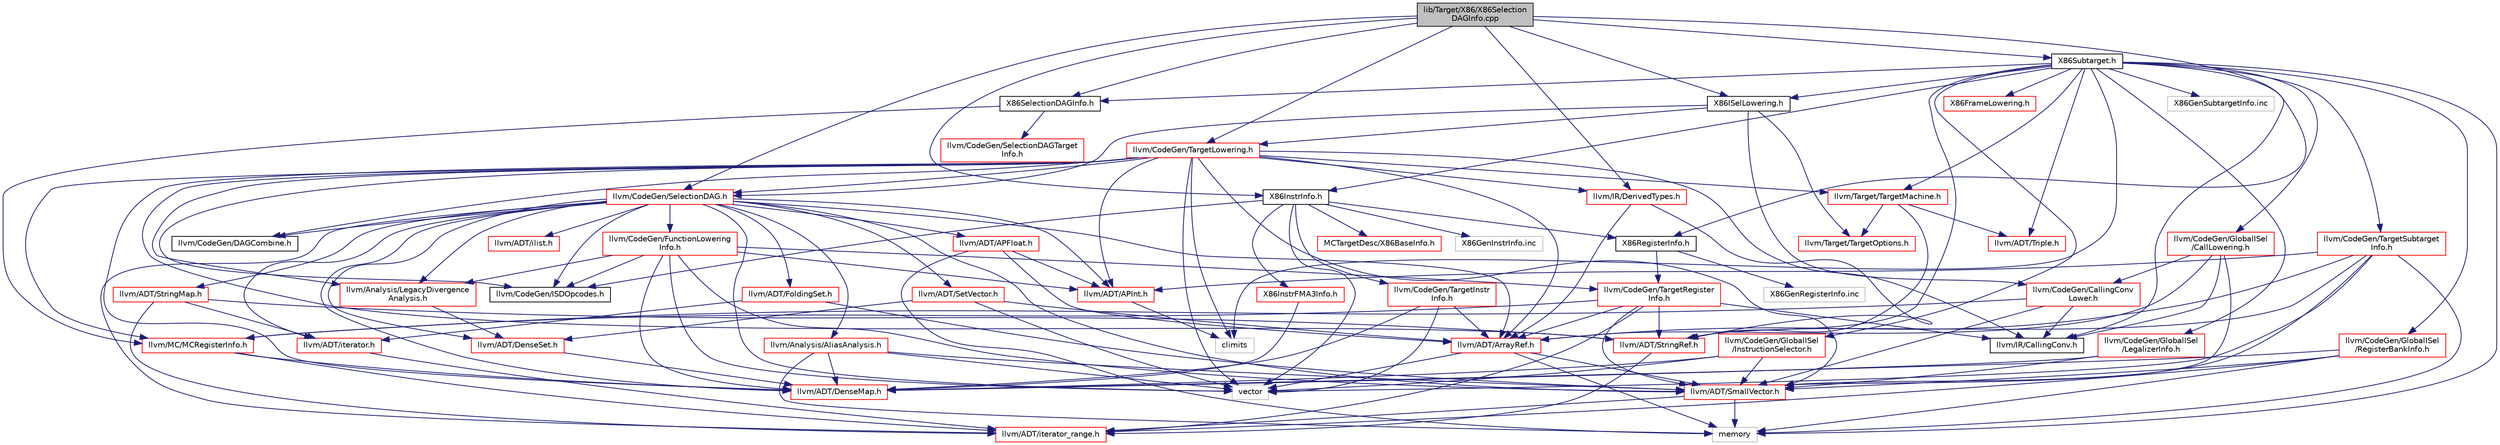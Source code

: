 digraph "lib/Target/X86/X86SelectionDAGInfo.cpp"
{
 // LATEX_PDF_SIZE
  bgcolor="transparent";
  edge [fontname="Helvetica",fontsize="10",labelfontname="Helvetica",labelfontsize="10"];
  node [fontname="Helvetica",fontsize="10",shape="box"];
  Node1 [label="lib/Target/X86/X86Selection\lDAGInfo.cpp",height=0.2,width=0.4,color="black", fillcolor="grey75", style="filled", fontcolor="black",tooltip=" "];
  Node1 -> Node2 [color="midnightblue",fontsize="10",style="solid",fontname="Helvetica"];
  Node2 [label="X86SelectionDAGInfo.h",height=0.2,width=0.4,color="black",URL="$X86SelectionDAGInfo_8h.html",tooltip=" "];
  Node2 -> Node3 [color="midnightblue",fontsize="10",style="solid",fontname="Helvetica"];
  Node3 [label="llvm/CodeGen/SelectionDAGTarget\lInfo.h",height=0.2,width=0.4,color="red",URL="$SelectionDAGTargetInfo_8h.html",tooltip=" "];
  Node2 -> Node135 [color="midnightblue",fontsize="10",style="solid",fontname="Helvetica"];
  Node135 [label="llvm/MC/MCRegisterInfo.h",height=0.2,width=0.4,color="red",URL="$MCRegisterInfo_8h.html",tooltip=" "];
  Node135 -> Node82 [color="midnightblue",fontsize="10",style="solid",fontname="Helvetica"];
  Node82 [label="llvm/ADT/DenseMap.h",height=0.2,width=0.4,color="red",URL="$DenseMap_8h.html",tooltip=" "];
  Node135 -> Node39 [color="midnightblue",fontsize="10",style="solid",fontname="Helvetica"];
  Node39 [label="llvm/ADT/iterator_range.h",height=0.2,width=0.4,color="red",URL="$iterator__range_8h.html",tooltip="This provides a very simple, boring adaptor for a begin and end iterator into a range type."];
  Node1 -> Node140 [color="midnightblue",fontsize="10",style="solid",fontname="Helvetica"];
  Node140 [label="X86ISelLowering.h",height=0.2,width=0.4,color="black",URL="$X86ISelLowering_8h.html",tooltip=" "];
  Node140 -> Node141 [color="midnightblue",fontsize="10",style="solid",fontname="Helvetica"];
  Node141 [label="llvm/CodeGen/CallingConv\lLower.h",height=0.2,width=0.4,color="red",URL="$CallingConvLower_8h.html",tooltip=" "];
  Node141 -> Node38 [color="midnightblue",fontsize="10",style="solid",fontname="Helvetica"];
  Node38 [label="llvm/ADT/SmallVector.h",height=0.2,width=0.4,color="red",URL="$SmallVector_8h.html",tooltip=" "];
  Node38 -> Node39 [color="midnightblue",fontsize="10",style="solid",fontname="Helvetica"];
  Node38 -> Node37 [color="midnightblue",fontsize="10",style="solid",fontname="Helvetica"];
  Node37 [label="memory",height=0.2,width=0.4,color="grey75",tooltip=" "];
  Node141 -> Node127 [color="midnightblue",fontsize="10",style="solid",fontname="Helvetica"];
  Node127 [label="llvm/IR/CallingConv.h",height=0.2,width=0.4,color="black",URL="$CallingConv_8h.html",tooltip=" "];
  Node141 -> Node135 [color="midnightblue",fontsize="10",style="solid",fontname="Helvetica"];
  Node140 -> Node206 [color="midnightblue",fontsize="10",style="solid",fontname="Helvetica"];
  Node206 [label="llvm/CodeGen/SelectionDAG.h",height=0.2,width=0.4,color="red",URL="$SelectionDAG_8h.html",tooltip=" "];
  Node206 -> Node73 [color="midnightblue",fontsize="10",style="solid",fontname="Helvetica"];
  Node73 [label="llvm/ADT/APFloat.h",height=0.2,width=0.4,color="red",URL="$APFloat_8h.html",tooltip="This file declares a class to represent arbitrary precision floating point values and provide a varie..."];
  Node73 -> Node74 [color="midnightblue",fontsize="10",style="solid",fontname="Helvetica"];
  Node74 [label="llvm/ADT/APInt.h",height=0.2,width=0.4,color="red",URL="$APInt_8h.html",tooltip="This file implements a class to represent arbitrary precision integral constant values and operations..."];
  Node74 -> Node23 [color="midnightblue",fontsize="10",style="solid",fontname="Helvetica"];
  Node23 [label="climits",height=0.2,width=0.4,color="grey75",tooltip=" "];
  Node73 -> Node28 [color="midnightblue",fontsize="10",style="solid",fontname="Helvetica"];
  Node28 [label="llvm/ADT/ArrayRef.h",height=0.2,width=0.4,color="red",URL="$ArrayRef_8h.html",tooltip=" "];
  Node28 -> Node38 [color="midnightblue",fontsize="10",style="solid",fontname="Helvetica"];
  Node28 -> Node37 [color="midnightblue",fontsize="10",style="solid",fontname="Helvetica"];
  Node28 -> Node57 [color="midnightblue",fontsize="10",style="solid",fontname="Helvetica"];
  Node57 [label="vector",height=0.2,width=0.4,color="grey75",tooltip=" "];
  Node73 -> Node37 [color="midnightblue",fontsize="10",style="solid",fontname="Helvetica"];
  Node206 -> Node74 [color="midnightblue",fontsize="10",style="solid",fontname="Helvetica"];
  Node206 -> Node28 [color="midnightblue",fontsize="10",style="solid",fontname="Helvetica"];
  Node206 -> Node82 [color="midnightblue",fontsize="10",style="solid",fontname="Helvetica"];
  Node206 -> Node129 [color="midnightblue",fontsize="10",style="solid",fontname="Helvetica"];
  Node129 [label="llvm/ADT/DenseSet.h",height=0.2,width=0.4,color="red",URL="$DenseSet_8h.html",tooltip=" "];
  Node129 -> Node82 [color="midnightblue",fontsize="10",style="solid",fontname="Helvetica"];
  Node206 -> Node107 [color="midnightblue",fontsize="10",style="solid",fontname="Helvetica"];
  Node107 [label="llvm/ADT/FoldingSet.h",height=0.2,width=0.4,color="red",URL="$FoldingSet_8h.html",tooltip=" "];
  Node107 -> Node38 [color="midnightblue",fontsize="10",style="solid",fontname="Helvetica"];
  Node107 -> Node47 [color="midnightblue",fontsize="10",style="solid",fontname="Helvetica"];
  Node47 [label="llvm/ADT/iterator.h",height=0.2,width=0.4,color="red",URL="$iterator_8h.html",tooltip=" "];
  Node47 -> Node39 [color="midnightblue",fontsize="10",style="solid",fontname="Helvetica"];
  Node206 -> Node207 [color="midnightblue",fontsize="10",style="solid",fontname="Helvetica"];
  Node207 [label="llvm/ADT/SetVector.h",height=0.2,width=0.4,color="red",URL="$SetVector_8h.html",tooltip=" "];
  Node207 -> Node28 [color="midnightblue",fontsize="10",style="solid",fontname="Helvetica"];
  Node207 -> Node129 [color="midnightblue",fontsize="10",style="solid",fontname="Helvetica"];
  Node207 -> Node57 [color="midnightblue",fontsize="10",style="solid",fontname="Helvetica"];
  Node206 -> Node38 [color="midnightblue",fontsize="10",style="solid",fontname="Helvetica"];
  Node206 -> Node31 [color="midnightblue",fontsize="10",style="solid",fontname="Helvetica"];
  Node31 [label="llvm/ADT/StringMap.h",height=0.2,width=0.4,color="red",URL="$StringMap_8h.html",tooltip=" "];
  Node31 -> Node32 [color="midnightblue",fontsize="10",style="solid",fontname="Helvetica"];
  Node32 [label="llvm/ADT/StringRef.h",height=0.2,width=0.4,color="red",URL="$StringRef_8h.html",tooltip=" "];
  Node32 -> Node39 [color="midnightblue",fontsize="10",style="solid",fontname="Helvetica"];
  Node31 -> Node47 [color="midnightblue",fontsize="10",style="solid",fontname="Helvetica"];
  Node31 -> Node39 [color="midnightblue",fontsize="10",style="solid",fontname="Helvetica"];
  Node206 -> Node117 [color="midnightblue",fontsize="10",style="solid",fontname="Helvetica"];
  Node117 [label="llvm/ADT/ilist.h",height=0.2,width=0.4,color="red",URL="$ilist_8h.html",tooltip=" "];
  Node206 -> Node47 [color="midnightblue",fontsize="10",style="solid",fontname="Helvetica"];
  Node206 -> Node39 [color="midnightblue",fontsize="10",style="solid",fontname="Helvetica"];
  Node206 -> Node151 [color="midnightblue",fontsize="10",style="solid",fontname="Helvetica"];
  Node151 [label="llvm/Analysis/AliasAnalysis.h",height=0.2,width=0.4,color="red",URL="$AliasAnalysis_8h.html",tooltip=" "];
  Node151 -> Node82 [color="midnightblue",fontsize="10",style="solid",fontname="Helvetica"];
  Node151 -> Node38 [color="midnightblue",fontsize="10",style="solid",fontname="Helvetica"];
  Node151 -> Node37 [color="midnightblue",fontsize="10",style="solid",fontname="Helvetica"];
  Node151 -> Node57 [color="midnightblue",fontsize="10",style="solid",fontname="Helvetica"];
  Node206 -> Node208 [color="midnightblue",fontsize="10",style="solid",fontname="Helvetica"];
  Node208 [label="llvm/Analysis/LegacyDivergence\lAnalysis.h",height=0.2,width=0.4,color="red",URL="$LegacyDivergenceAnalysis_8h.html",tooltip=" "];
  Node208 -> Node129 [color="midnightblue",fontsize="10",style="solid",fontname="Helvetica"];
  Node206 -> Node215 [color="midnightblue",fontsize="10",style="solid",fontname="Helvetica"];
  Node215 [label="llvm/CodeGen/DAGCombine.h",height=0.2,width=0.4,color="black",URL="$DAGCombine_8h.html",tooltip=" "];
  Node206 -> Node216 [color="midnightblue",fontsize="10",style="solid",fontname="Helvetica"];
  Node216 [label="llvm/CodeGen/FunctionLowering\lInfo.h",height=0.2,width=0.4,color="red",URL="$FunctionLoweringInfo_8h.html",tooltip=" "];
  Node216 -> Node74 [color="midnightblue",fontsize="10",style="solid",fontname="Helvetica"];
  Node216 -> Node82 [color="midnightblue",fontsize="10",style="solid",fontname="Helvetica"];
  Node216 -> Node38 [color="midnightblue",fontsize="10",style="solid",fontname="Helvetica"];
  Node216 -> Node208 [color="midnightblue",fontsize="10",style="solid",fontname="Helvetica"];
  Node216 -> Node109 [color="midnightblue",fontsize="10",style="solid",fontname="Helvetica"];
  Node109 [label="llvm/CodeGen/ISDOpcodes.h",height=0.2,width=0.4,color="black",URL="$ISDOpcodes_8h.html",tooltip=" "];
  Node216 -> Node218 [color="midnightblue",fontsize="10",style="solid",fontname="Helvetica"];
  Node218 [label="llvm/CodeGen/TargetRegister\lInfo.h",height=0.2,width=0.4,color="red",URL="$TargetRegisterInfo_8h.html",tooltip=" "];
  Node218 -> Node28 [color="midnightblue",fontsize="10",style="solid",fontname="Helvetica"];
  Node218 -> Node38 [color="midnightblue",fontsize="10",style="solid",fontname="Helvetica"];
  Node218 -> Node32 [color="midnightblue",fontsize="10",style="solid",fontname="Helvetica"];
  Node218 -> Node39 [color="midnightblue",fontsize="10",style="solid",fontname="Helvetica"];
  Node218 -> Node127 [color="midnightblue",fontsize="10",style="solid",fontname="Helvetica"];
  Node218 -> Node135 [color="midnightblue",fontsize="10",style="solid",fontname="Helvetica"];
  Node216 -> Node57 [color="midnightblue",fontsize="10",style="solid",fontname="Helvetica"];
  Node206 -> Node109 [color="midnightblue",fontsize="10",style="solid",fontname="Helvetica"];
  Node206 -> Node57 [color="midnightblue",fontsize="10",style="solid",fontname="Helvetica"];
  Node140 -> Node221 [color="midnightblue",fontsize="10",style="solid",fontname="Helvetica"];
  Node221 [label="llvm/CodeGen/TargetLowering.h",height=0.2,width=0.4,color="red",URL="$TargetLowering_8h.html",tooltip="This file describes how to lower LLVM code to machine code."];
  Node221 -> Node74 [color="midnightblue",fontsize="10",style="solid",fontname="Helvetica"];
  Node221 -> Node28 [color="midnightblue",fontsize="10",style="solid",fontname="Helvetica"];
  Node221 -> Node82 [color="midnightblue",fontsize="10",style="solid",fontname="Helvetica"];
  Node221 -> Node38 [color="midnightblue",fontsize="10",style="solid",fontname="Helvetica"];
  Node221 -> Node32 [color="midnightblue",fontsize="10",style="solid",fontname="Helvetica"];
  Node221 -> Node208 [color="midnightblue",fontsize="10",style="solid",fontname="Helvetica"];
  Node221 -> Node215 [color="midnightblue",fontsize="10",style="solid",fontname="Helvetica"];
  Node221 -> Node109 [color="midnightblue",fontsize="10",style="solid",fontname="Helvetica"];
  Node221 -> Node206 [color="midnightblue",fontsize="10",style="solid",fontname="Helvetica"];
  Node221 -> Node127 [color="midnightblue",fontsize="10",style="solid",fontname="Helvetica"];
  Node221 -> Node71 [color="midnightblue",fontsize="10",style="solid",fontname="Helvetica"];
  Node71 [label="llvm/IR/DerivedTypes.h",height=0.2,width=0.4,color="red",URL="$DerivedTypes_8h.html",tooltip=" "];
  Node71 -> Node28 [color="midnightblue",fontsize="10",style="solid",fontname="Helvetica"];
  Node71 -> Node32 [color="midnightblue",fontsize="10",style="solid",fontname="Helvetica"];
  Node221 -> Node135 [color="midnightblue",fontsize="10",style="solid",fontname="Helvetica"];
  Node221 -> Node227 [color="midnightblue",fontsize="10",style="solid",fontname="Helvetica"];
  Node227 [label="llvm/Target/TargetMachine.h",height=0.2,width=0.4,color="red",URL="$llvm_2Target_2TargetMachine_8h.html",tooltip=" "];
  Node227 -> Node32 [color="midnightblue",fontsize="10",style="solid",fontname="Helvetica"];
  Node227 -> Node146 [color="midnightblue",fontsize="10",style="solid",fontname="Helvetica"];
  Node146 [label="llvm/ADT/Triple.h",height=0.2,width=0.4,color="red",URL="$Triple_8h.html",tooltip=" "];
  Node227 -> Node228 [color="midnightblue",fontsize="10",style="solid",fontname="Helvetica"];
  Node228 [label="llvm/Target/TargetOptions.h",height=0.2,width=0.4,color="red",URL="$TargetOptions_8h.html",tooltip=" "];
  Node221 -> Node23 [color="midnightblue",fontsize="10",style="solid",fontname="Helvetica"];
  Node221 -> Node57 [color="midnightblue",fontsize="10",style="solid",fontname="Helvetica"];
  Node140 -> Node228 [color="midnightblue",fontsize="10",style="solid",fontname="Helvetica"];
  Node1 -> Node230 [color="midnightblue",fontsize="10",style="solid",fontname="Helvetica"];
  Node230 [label="X86InstrInfo.h",height=0.2,width=0.4,color="black",URL="$X86InstrInfo_8h.html",tooltip=" "];
  Node230 -> Node231 [color="midnightblue",fontsize="10",style="solid",fontname="Helvetica"];
  Node231 [label="MCTargetDesc/X86BaseInfo.h",height=0.2,width=0.4,color="red",URL="$X86BaseInfo_8h.html",tooltip=" "];
  Node230 -> Node255 [color="midnightblue",fontsize="10",style="solid",fontname="Helvetica"];
  Node255 [label="X86InstrFMA3Info.h",height=0.2,width=0.4,color="red",URL="$X86InstrFMA3Info_8h.html",tooltip=" "];
  Node255 -> Node82 [color="midnightblue",fontsize="10",style="solid",fontname="Helvetica"];
  Node230 -> Node257 [color="midnightblue",fontsize="10",style="solid",fontname="Helvetica"];
  Node257 [label="X86RegisterInfo.h",height=0.2,width=0.4,color="black",URL="$X86RegisterInfo_8h.html",tooltip=" "];
  Node257 -> Node218 [color="midnightblue",fontsize="10",style="solid",fontname="Helvetica"];
  Node257 -> Node252 [color="midnightblue",fontsize="10",style="solid",fontname="Helvetica"];
  Node252 [label="X86GenRegisterInfo.inc",height=0.2,width=0.4,color="grey75",tooltip=" "];
  Node230 -> Node109 [color="midnightblue",fontsize="10",style="solid",fontname="Helvetica"];
  Node230 -> Node258 [color="midnightblue",fontsize="10",style="solid",fontname="Helvetica"];
  Node258 [label="llvm/CodeGen/TargetInstr\lInfo.h",height=0.2,width=0.4,color="red",URL="$TargetInstrInfo_8h.html",tooltip=" "];
  Node258 -> Node28 [color="midnightblue",fontsize="10",style="solid",fontname="Helvetica"];
  Node258 -> Node82 [color="midnightblue",fontsize="10",style="solid",fontname="Helvetica"];
  Node258 -> Node57 [color="midnightblue",fontsize="10",style="solid",fontname="Helvetica"];
  Node230 -> Node57 [color="midnightblue",fontsize="10",style="solid",fontname="Helvetica"];
  Node230 -> Node253 [color="midnightblue",fontsize="10",style="solid",fontname="Helvetica"];
  Node253 [label="X86GenInstrInfo.inc",height=0.2,width=0.4,color="grey75",tooltip=" "];
  Node1 -> Node257 [color="midnightblue",fontsize="10",style="solid",fontname="Helvetica"];
  Node1 -> Node283 [color="midnightblue",fontsize="10",style="solid",fontname="Helvetica"];
  Node283 [label="X86Subtarget.h",height=0.2,width=0.4,color="black",URL="$X86Subtarget_8h.html",tooltip=" "];
  Node283 -> Node284 [color="midnightblue",fontsize="10",style="solid",fontname="Helvetica"];
  Node284 [label="X86FrameLowering.h",height=0.2,width=0.4,color="red",URL="$X86FrameLowering_8h.html",tooltip=" "];
  Node283 -> Node140 [color="midnightblue",fontsize="10",style="solid",fontname="Helvetica"];
  Node283 -> Node230 [color="midnightblue",fontsize="10",style="solid",fontname="Helvetica"];
  Node283 -> Node2 [color="midnightblue",fontsize="10",style="solid",fontname="Helvetica"];
  Node283 -> Node32 [color="midnightblue",fontsize="10",style="solid",fontname="Helvetica"];
  Node283 -> Node146 [color="midnightblue",fontsize="10",style="solid",fontname="Helvetica"];
  Node283 -> Node286 [color="midnightblue",fontsize="10",style="solid",fontname="Helvetica"];
  Node286 [label="llvm/CodeGen/GlobalISel\l/CallLowering.h",height=0.2,width=0.4,color="red",URL="$CallLowering_8h.html",tooltip="This file describes how to lower LLVM calls to machine code calls."];
  Node286 -> Node28 [color="midnightblue",fontsize="10",style="solid",fontname="Helvetica"];
  Node286 -> Node38 [color="midnightblue",fontsize="10",style="solid",fontname="Helvetica"];
  Node286 -> Node141 [color="midnightblue",fontsize="10",style="solid",fontname="Helvetica"];
  Node286 -> Node127 [color="midnightblue",fontsize="10",style="solid",fontname="Helvetica"];
  Node283 -> Node287 [color="midnightblue",fontsize="10",style="solid",fontname="Helvetica"];
  Node287 [label="llvm/CodeGen/GlobalISel\l/InstructionSelector.h",height=0.2,width=0.4,color="red",URL="$InstructionSelector_8h.html",tooltip=" "];
  Node287 -> Node82 [color="midnightblue",fontsize="10",style="solid",fontname="Helvetica"];
  Node287 -> Node38 [color="midnightblue",fontsize="10",style="solid",fontname="Helvetica"];
  Node287 -> Node57 [color="midnightblue",fontsize="10",style="solid",fontname="Helvetica"];
  Node283 -> Node289 [color="midnightblue",fontsize="10",style="solid",fontname="Helvetica"];
  Node289 [label="llvm/CodeGen/GlobalISel\l/LegalizerInfo.h",height=0.2,width=0.4,color="red",URL="$LegalizerInfo_8h.html",tooltip=" "];
  Node289 -> Node82 [color="midnightblue",fontsize="10",style="solid",fontname="Helvetica"];
  Node289 -> Node38 [color="midnightblue",fontsize="10",style="solid",fontname="Helvetica"];
  Node283 -> Node292 [color="midnightblue",fontsize="10",style="solid",fontname="Helvetica"];
  Node292 [label="llvm/CodeGen/GlobalISel\l/RegisterBankInfo.h",height=0.2,width=0.4,color="red",URL="$RegisterBankInfo_8h.html",tooltip=" "];
  Node292 -> Node82 [color="midnightblue",fontsize="10",style="solid",fontname="Helvetica"];
  Node292 -> Node38 [color="midnightblue",fontsize="10",style="solid",fontname="Helvetica"];
  Node292 -> Node39 [color="midnightblue",fontsize="10",style="solid",fontname="Helvetica"];
  Node292 -> Node37 [color="midnightblue",fontsize="10",style="solid",fontname="Helvetica"];
  Node283 -> Node265 [color="midnightblue",fontsize="10",style="solid",fontname="Helvetica"];
  Node265 [label="llvm/CodeGen/TargetSubtarget\lInfo.h",height=0.2,width=0.4,color="red",URL="$TargetSubtargetInfo_8h.html",tooltip=" "];
  Node265 -> Node74 [color="midnightblue",fontsize="10",style="solid",fontname="Helvetica"];
  Node265 -> Node28 [color="midnightblue",fontsize="10",style="solid",fontname="Helvetica"];
  Node265 -> Node38 [color="midnightblue",fontsize="10",style="solid",fontname="Helvetica"];
  Node265 -> Node32 [color="midnightblue",fontsize="10",style="solid",fontname="Helvetica"];
  Node265 -> Node37 [color="midnightblue",fontsize="10",style="solid",fontname="Helvetica"];
  Node265 -> Node57 [color="midnightblue",fontsize="10",style="solid",fontname="Helvetica"];
  Node283 -> Node127 [color="midnightblue",fontsize="10",style="solid",fontname="Helvetica"];
  Node283 -> Node227 [color="midnightblue",fontsize="10",style="solid",fontname="Helvetica"];
  Node283 -> Node23 [color="midnightblue",fontsize="10",style="solid",fontname="Helvetica"];
  Node283 -> Node37 [color="midnightblue",fontsize="10",style="solid",fontname="Helvetica"];
  Node283 -> Node254 [color="midnightblue",fontsize="10",style="solid",fontname="Helvetica"];
  Node254 [label="X86GenSubtargetInfo.inc",height=0.2,width=0.4,color="grey75",tooltip=" "];
  Node1 -> Node206 [color="midnightblue",fontsize="10",style="solid",fontname="Helvetica"];
  Node1 -> Node221 [color="midnightblue",fontsize="10",style="solid",fontname="Helvetica"];
  Node1 -> Node71 [color="midnightblue",fontsize="10",style="solid",fontname="Helvetica"];
}
